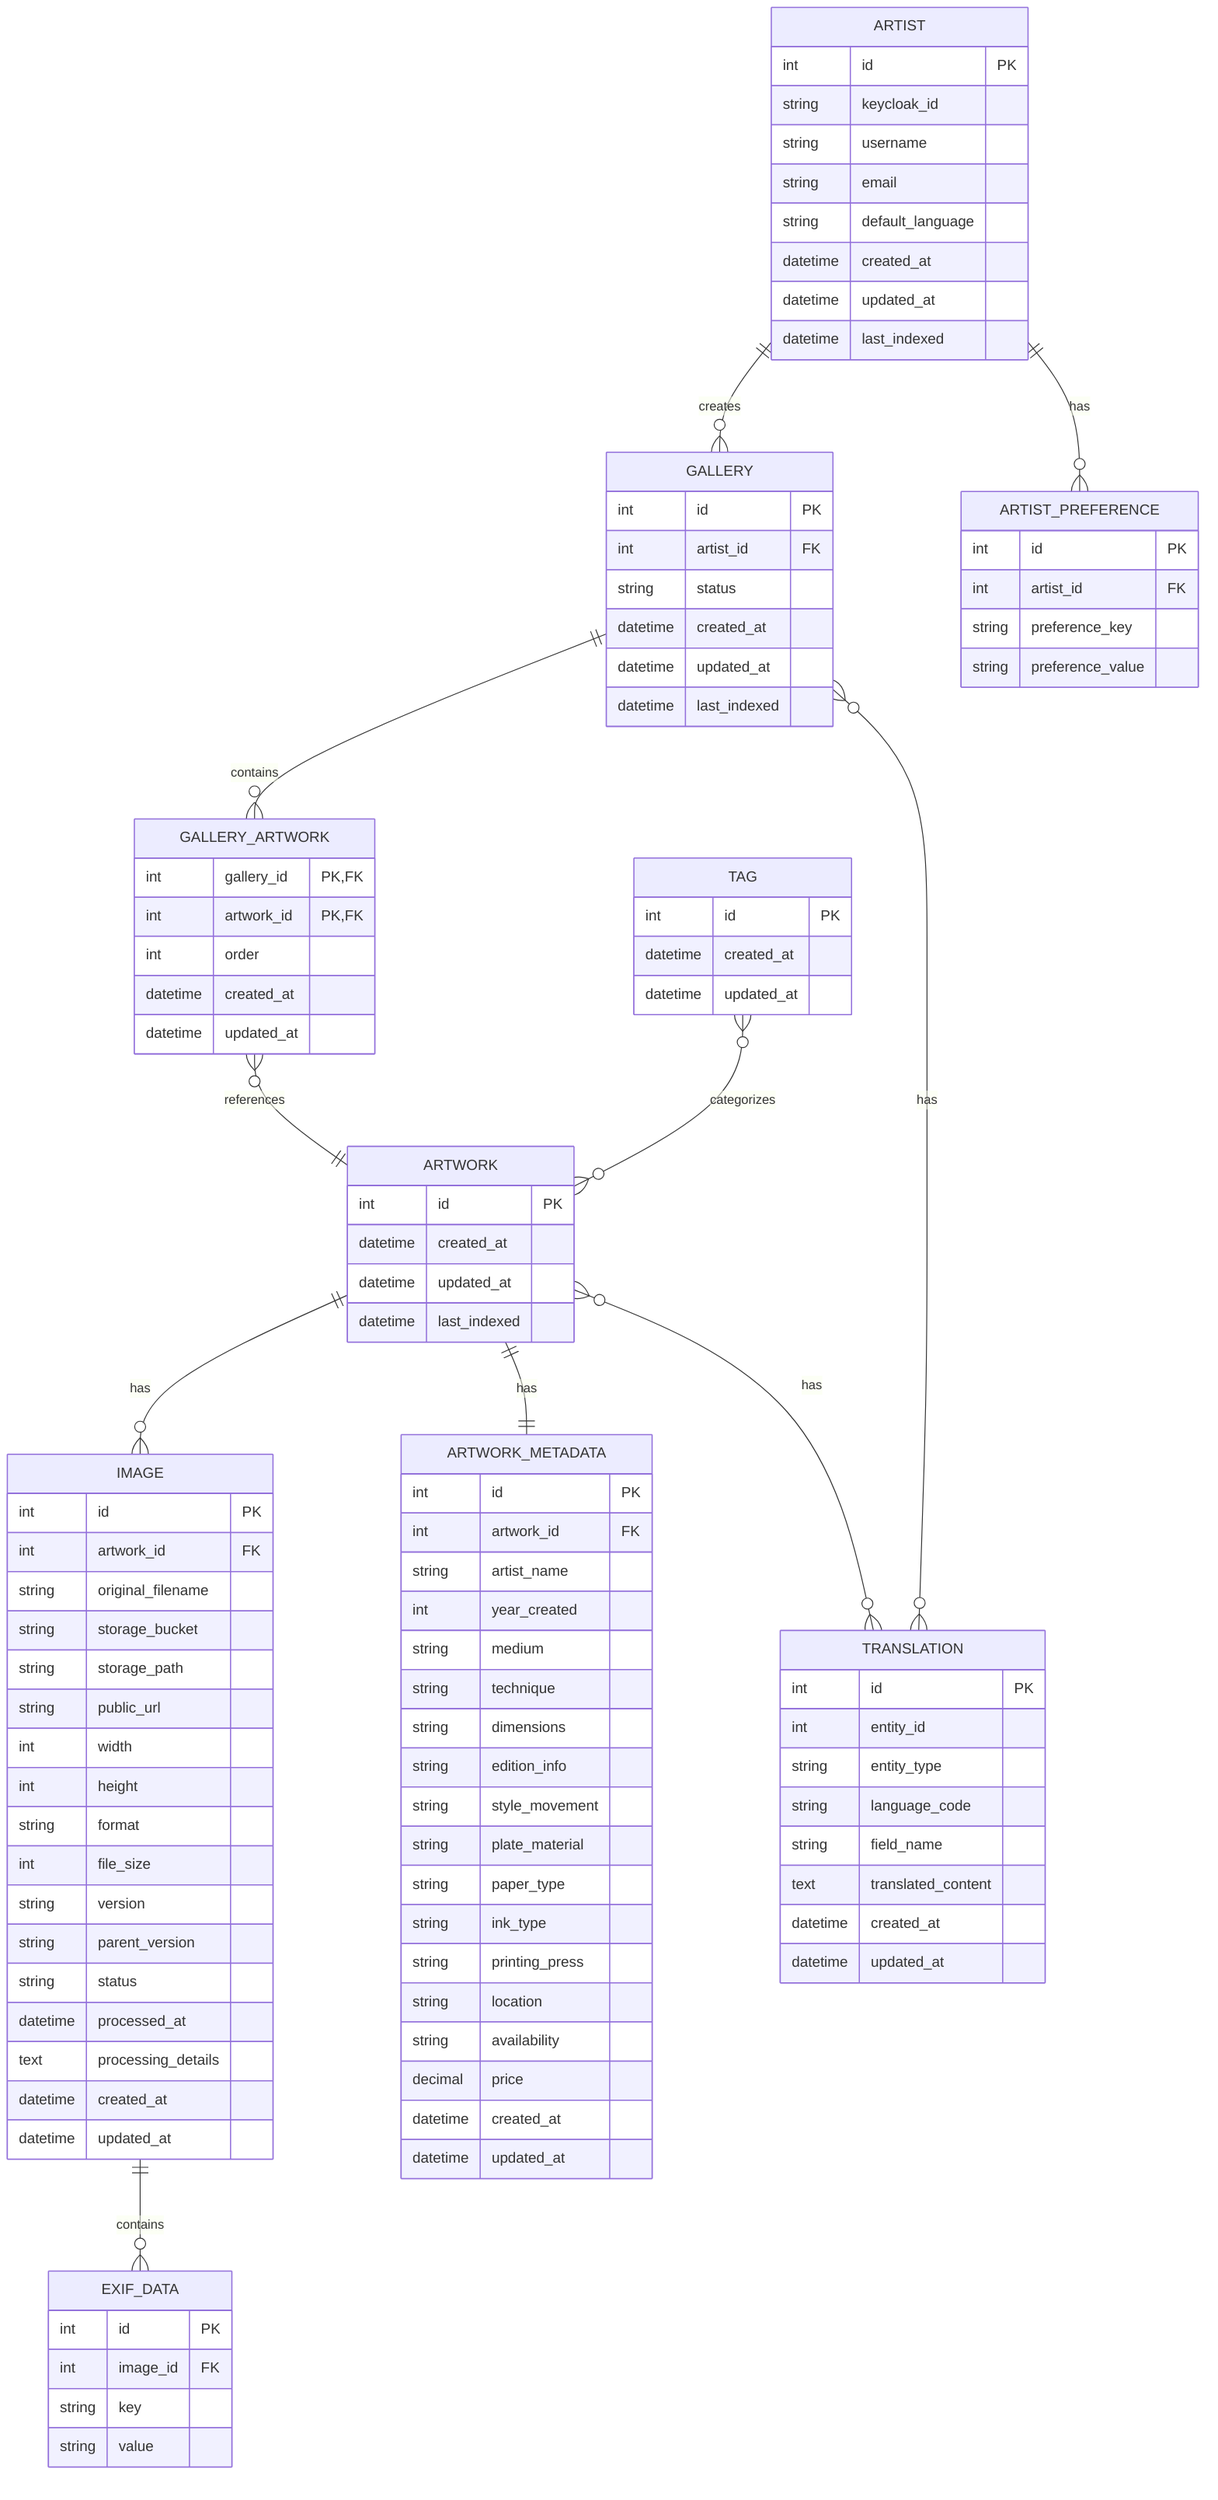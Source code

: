 erDiagram
    ARTIST ||--o{ GALLERY : creates
    GALLERY ||--o{ GALLERY_ARTWORK : contains
    GALLERY_ARTWORK }o--|| ARTWORK : references
    ARTWORK ||--o{ IMAGE : has
    ARTWORK ||--|| ARTWORK_METADATA : has
    TAG }o--o{ ARTWORK : categorizes
    IMAGE ||--o{ EXIF_DATA : contains
    ARTIST ||--o{ ARTIST_PREFERENCE : has
    ARTWORK }o--o{ TRANSLATION : has
    GALLERY }o--o{ TRANSLATION : has

    ARTIST {
        int id PK
        string keycloak_id
        string username
        string email
        string default_language
        datetime created_at
        datetime updated_at
        datetime last_indexed
    }

    ARTIST_PREFERENCE {
        int id PK
        int artist_id FK
        string preference_key
        string preference_value
    }

    GALLERY {
        int id PK
        int artist_id FK
        string status
        datetime created_at
        datetime updated_at
        datetime last_indexed
    }

    GALLERY_ARTWORK {
        int gallery_id PK,FK
        int artwork_id PK,FK
        int order
        datetime created_at
        datetime updated_at
    }

    ARTWORK {
        int id PK
        datetime created_at
        datetime updated_at
        datetime last_indexed
    }

    IMAGE {
        int id PK
        int artwork_id FK
        string original_filename
        string storage_bucket
        string storage_path
        string public_url
        int width
        int height
        string format
        int file_size
        string version
        string parent_version
        string status
        datetime processed_at
        text processing_details
        datetime created_at
        datetime updated_at
    }

    EXIF_DATA {
        int id PK
        int image_id FK
        string key
        string value
    }

    ARTWORK_METADATA {
        int id PK
        int artwork_id FK
        string artist_name
        int year_created
        string medium
        string technique
        string dimensions
        string edition_info
        string style_movement
        string plate_material
        string paper_type
        string ink_type
        string printing_press
        string location
        string availability
        decimal price
        datetime created_at
        datetime updated_at
    }

    TAG {
        int id PK
        datetime created_at
        datetime updated_at
    }

    TRANSLATION {
        int id PK
        int entity_id
        string entity_type
        string language_code
        string field_name
        text translated_content
        datetime created_at
        datetime updated_at
    }